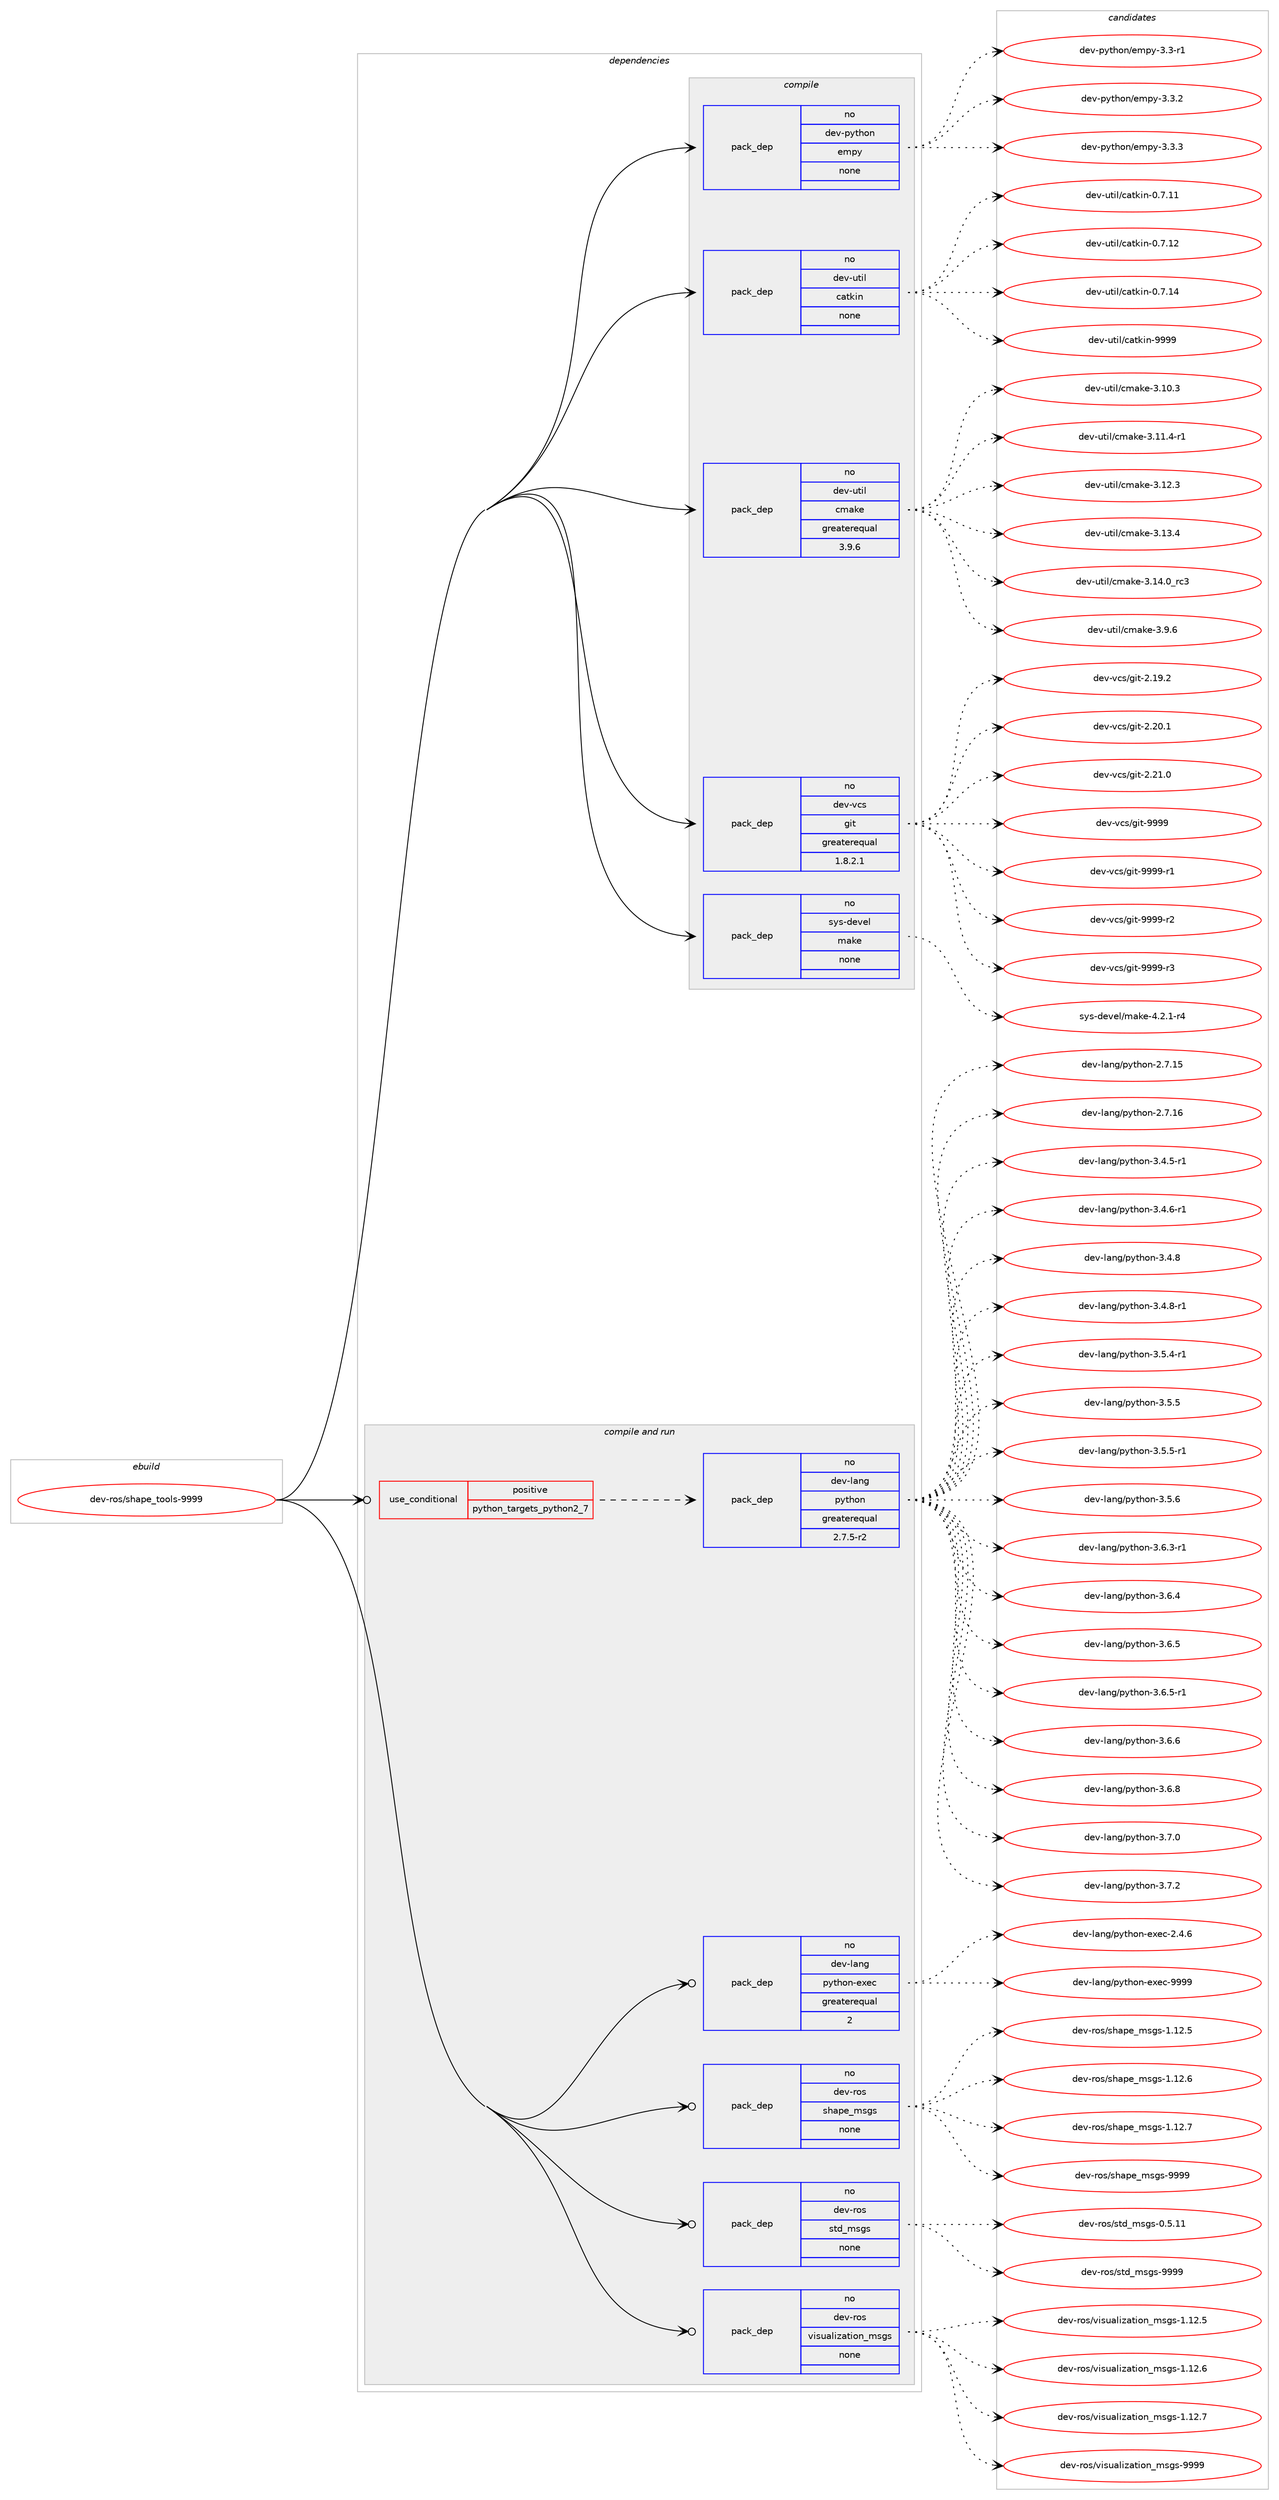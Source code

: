 digraph prolog {

# *************
# Graph options
# *************

newrank=true;
concentrate=true;
compound=true;
graph [rankdir=LR,fontname=Helvetica,fontsize=10,ranksep=1.5];#, ranksep=2.5, nodesep=0.2];
edge  [arrowhead=vee];
node  [fontname=Helvetica,fontsize=10];

# **********
# The ebuild
# **********

subgraph cluster_leftcol {
color=gray;
rank=same;
label=<<i>ebuild</i>>;
id [label="dev-ros/shape_tools-9999", color=red, width=4, href="../dev-ros/shape_tools-9999.svg"];
}

# ****************
# The dependencies
# ****************

subgraph cluster_midcol {
color=gray;
label=<<i>dependencies</i>>;
subgraph cluster_compile {
fillcolor="#eeeeee";
style=filled;
label=<<i>compile</i>>;
subgraph pack1056976 {
dependency1471046 [label=<<TABLE BORDER="0" CELLBORDER="1" CELLSPACING="0" CELLPADDING="4" WIDTH="220"><TR><TD ROWSPAN="6" CELLPADDING="30">pack_dep</TD></TR><TR><TD WIDTH="110">no</TD></TR><TR><TD>dev-python</TD></TR><TR><TD>empy</TD></TR><TR><TD>none</TD></TR><TR><TD></TD></TR></TABLE>>, shape=none, color=blue];
}
id:e -> dependency1471046:w [weight=20,style="solid",arrowhead="vee"];
subgraph pack1056977 {
dependency1471047 [label=<<TABLE BORDER="0" CELLBORDER="1" CELLSPACING="0" CELLPADDING="4" WIDTH="220"><TR><TD ROWSPAN="6" CELLPADDING="30">pack_dep</TD></TR><TR><TD WIDTH="110">no</TD></TR><TR><TD>dev-util</TD></TR><TR><TD>catkin</TD></TR><TR><TD>none</TD></TR><TR><TD></TD></TR></TABLE>>, shape=none, color=blue];
}
id:e -> dependency1471047:w [weight=20,style="solid",arrowhead="vee"];
subgraph pack1056978 {
dependency1471048 [label=<<TABLE BORDER="0" CELLBORDER="1" CELLSPACING="0" CELLPADDING="4" WIDTH="220"><TR><TD ROWSPAN="6" CELLPADDING="30">pack_dep</TD></TR><TR><TD WIDTH="110">no</TD></TR><TR><TD>dev-util</TD></TR><TR><TD>cmake</TD></TR><TR><TD>greaterequal</TD></TR><TR><TD>3.9.6</TD></TR></TABLE>>, shape=none, color=blue];
}
id:e -> dependency1471048:w [weight=20,style="solid",arrowhead="vee"];
subgraph pack1056979 {
dependency1471049 [label=<<TABLE BORDER="0" CELLBORDER="1" CELLSPACING="0" CELLPADDING="4" WIDTH="220"><TR><TD ROWSPAN="6" CELLPADDING="30">pack_dep</TD></TR><TR><TD WIDTH="110">no</TD></TR><TR><TD>dev-vcs</TD></TR><TR><TD>git</TD></TR><TR><TD>greaterequal</TD></TR><TR><TD>1.8.2.1</TD></TR></TABLE>>, shape=none, color=blue];
}
id:e -> dependency1471049:w [weight=20,style="solid",arrowhead="vee"];
subgraph pack1056980 {
dependency1471050 [label=<<TABLE BORDER="0" CELLBORDER="1" CELLSPACING="0" CELLPADDING="4" WIDTH="220"><TR><TD ROWSPAN="6" CELLPADDING="30">pack_dep</TD></TR><TR><TD WIDTH="110">no</TD></TR><TR><TD>sys-devel</TD></TR><TR><TD>make</TD></TR><TR><TD>none</TD></TR><TR><TD></TD></TR></TABLE>>, shape=none, color=blue];
}
id:e -> dependency1471050:w [weight=20,style="solid",arrowhead="vee"];
}
subgraph cluster_compileandrun {
fillcolor="#eeeeee";
style=filled;
label=<<i>compile and run</i>>;
subgraph cond390680 {
dependency1471051 [label=<<TABLE BORDER="0" CELLBORDER="1" CELLSPACING="0" CELLPADDING="4"><TR><TD ROWSPAN="3" CELLPADDING="10">use_conditional</TD></TR><TR><TD>positive</TD></TR><TR><TD>python_targets_python2_7</TD></TR></TABLE>>, shape=none, color=red];
subgraph pack1056981 {
dependency1471052 [label=<<TABLE BORDER="0" CELLBORDER="1" CELLSPACING="0" CELLPADDING="4" WIDTH="220"><TR><TD ROWSPAN="6" CELLPADDING="30">pack_dep</TD></TR><TR><TD WIDTH="110">no</TD></TR><TR><TD>dev-lang</TD></TR><TR><TD>python</TD></TR><TR><TD>greaterequal</TD></TR><TR><TD>2.7.5-r2</TD></TR></TABLE>>, shape=none, color=blue];
}
dependency1471051:e -> dependency1471052:w [weight=20,style="dashed",arrowhead="vee"];
}
id:e -> dependency1471051:w [weight=20,style="solid",arrowhead="odotvee"];
subgraph pack1056982 {
dependency1471053 [label=<<TABLE BORDER="0" CELLBORDER="1" CELLSPACING="0" CELLPADDING="4" WIDTH="220"><TR><TD ROWSPAN="6" CELLPADDING="30">pack_dep</TD></TR><TR><TD WIDTH="110">no</TD></TR><TR><TD>dev-lang</TD></TR><TR><TD>python-exec</TD></TR><TR><TD>greaterequal</TD></TR><TR><TD>2</TD></TR></TABLE>>, shape=none, color=blue];
}
id:e -> dependency1471053:w [weight=20,style="solid",arrowhead="odotvee"];
subgraph pack1056983 {
dependency1471054 [label=<<TABLE BORDER="0" CELLBORDER="1" CELLSPACING="0" CELLPADDING="4" WIDTH="220"><TR><TD ROWSPAN="6" CELLPADDING="30">pack_dep</TD></TR><TR><TD WIDTH="110">no</TD></TR><TR><TD>dev-ros</TD></TR><TR><TD>shape_msgs</TD></TR><TR><TD>none</TD></TR><TR><TD></TD></TR></TABLE>>, shape=none, color=blue];
}
id:e -> dependency1471054:w [weight=20,style="solid",arrowhead="odotvee"];
subgraph pack1056984 {
dependency1471055 [label=<<TABLE BORDER="0" CELLBORDER="1" CELLSPACING="0" CELLPADDING="4" WIDTH="220"><TR><TD ROWSPAN="6" CELLPADDING="30">pack_dep</TD></TR><TR><TD WIDTH="110">no</TD></TR><TR><TD>dev-ros</TD></TR><TR><TD>std_msgs</TD></TR><TR><TD>none</TD></TR><TR><TD></TD></TR></TABLE>>, shape=none, color=blue];
}
id:e -> dependency1471055:w [weight=20,style="solid",arrowhead="odotvee"];
subgraph pack1056985 {
dependency1471056 [label=<<TABLE BORDER="0" CELLBORDER="1" CELLSPACING="0" CELLPADDING="4" WIDTH="220"><TR><TD ROWSPAN="6" CELLPADDING="30">pack_dep</TD></TR><TR><TD WIDTH="110">no</TD></TR><TR><TD>dev-ros</TD></TR><TR><TD>visualization_msgs</TD></TR><TR><TD>none</TD></TR><TR><TD></TD></TR></TABLE>>, shape=none, color=blue];
}
id:e -> dependency1471056:w [weight=20,style="solid",arrowhead="odotvee"];
}
subgraph cluster_run {
fillcolor="#eeeeee";
style=filled;
label=<<i>run</i>>;
}
}

# **************
# The candidates
# **************

subgraph cluster_choices {
rank=same;
color=gray;
label=<<i>candidates</i>>;

subgraph choice1056976 {
color=black;
nodesep=1;
choice1001011184511212111610411111047101109112121455146514511449 [label="dev-python/empy-3.3-r1", color=red, width=4,href="../dev-python/empy-3.3-r1.svg"];
choice1001011184511212111610411111047101109112121455146514650 [label="dev-python/empy-3.3.2", color=red, width=4,href="../dev-python/empy-3.3.2.svg"];
choice1001011184511212111610411111047101109112121455146514651 [label="dev-python/empy-3.3.3", color=red, width=4,href="../dev-python/empy-3.3.3.svg"];
dependency1471046:e -> choice1001011184511212111610411111047101109112121455146514511449:w [style=dotted,weight="100"];
dependency1471046:e -> choice1001011184511212111610411111047101109112121455146514650:w [style=dotted,weight="100"];
dependency1471046:e -> choice1001011184511212111610411111047101109112121455146514651:w [style=dotted,weight="100"];
}
subgraph choice1056977 {
color=black;
nodesep=1;
choice1001011184511711610510847999711610710511045484655464949 [label="dev-util/catkin-0.7.11", color=red, width=4,href="../dev-util/catkin-0.7.11.svg"];
choice1001011184511711610510847999711610710511045484655464950 [label="dev-util/catkin-0.7.12", color=red, width=4,href="../dev-util/catkin-0.7.12.svg"];
choice1001011184511711610510847999711610710511045484655464952 [label="dev-util/catkin-0.7.14", color=red, width=4,href="../dev-util/catkin-0.7.14.svg"];
choice100101118451171161051084799971161071051104557575757 [label="dev-util/catkin-9999", color=red, width=4,href="../dev-util/catkin-9999.svg"];
dependency1471047:e -> choice1001011184511711610510847999711610710511045484655464949:w [style=dotted,weight="100"];
dependency1471047:e -> choice1001011184511711610510847999711610710511045484655464950:w [style=dotted,weight="100"];
dependency1471047:e -> choice1001011184511711610510847999711610710511045484655464952:w [style=dotted,weight="100"];
dependency1471047:e -> choice100101118451171161051084799971161071051104557575757:w [style=dotted,weight="100"];
}
subgraph choice1056978 {
color=black;
nodesep=1;
choice1001011184511711610510847991099710710145514649484651 [label="dev-util/cmake-3.10.3", color=red, width=4,href="../dev-util/cmake-3.10.3.svg"];
choice10010111845117116105108479910997107101455146494946524511449 [label="dev-util/cmake-3.11.4-r1", color=red, width=4,href="../dev-util/cmake-3.11.4-r1.svg"];
choice1001011184511711610510847991099710710145514649504651 [label="dev-util/cmake-3.12.3", color=red, width=4,href="../dev-util/cmake-3.12.3.svg"];
choice1001011184511711610510847991099710710145514649514652 [label="dev-util/cmake-3.13.4", color=red, width=4,href="../dev-util/cmake-3.13.4.svg"];
choice1001011184511711610510847991099710710145514649524648951149951 [label="dev-util/cmake-3.14.0_rc3", color=red, width=4,href="../dev-util/cmake-3.14.0_rc3.svg"];
choice10010111845117116105108479910997107101455146574654 [label="dev-util/cmake-3.9.6", color=red, width=4,href="../dev-util/cmake-3.9.6.svg"];
dependency1471048:e -> choice1001011184511711610510847991099710710145514649484651:w [style=dotted,weight="100"];
dependency1471048:e -> choice10010111845117116105108479910997107101455146494946524511449:w [style=dotted,weight="100"];
dependency1471048:e -> choice1001011184511711610510847991099710710145514649504651:w [style=dotted,weight="100"];
dependency1471048:e -> choice1001011184511711610510847991099710710145514649514652:w [style=dotted,weight="100"];
dependency1471048:e -> choice1001011184511711610510847991099710710145514649524648951149951:w [style=dotted,weight="100"];
dependency1471048:e -> choice10010111845117116105108479910997107101455146574654:w [style=dotted,weight="100"];
}
subgraph choice1056979 {
color=black;
nodesep=1;
choice10010111845118991154710310511645504649574650 [label="dev-vcs/git-2.19.2", color=red, width=4,href="../dev-vcs/git-2.19.2.svg"];
choice10010111845118991154710310511645504650484649 [label="dev-vcs/git-2.20.1", color=red, width=4,href="../dev-vcs/git-2.20.1.svg"];
choice10010111845118991154710310511645504650494648 [label="dev-vcs/git-2.21.0", color=red, width=4,href="../dev-vcs/git-2.21.0.svg"];
choice1001011184511899115471031051164557575757 [label="dev-vcs/git-9999", color=red, width=4,href="../dev-vcs/git-9999.svg"];
choice10010111845118991154710310511645575757574511449 [label="dev-vcs/git-9999-r1", color=red, width=4,href="../dev-vcs/git-9999-r1.svg"];
choice10010111845118991154710310511645575757574511450 [label="dev-vcs/git-9999-r2", color=red, width=4,href="../dev-vcs/git-9999-r2.svg"];
choice10010111845118991154710310511645575757574511451 [label="dev-vcs/git-9999-r3", color=red, width=4,href="../dev-vcs/git-9999-r3.svg"];
dependency1471049:e -> choice10010111845118991154710310511645504649574650:w [style=dotted,weight="100"];
dependency1471049:e -> choice10010111845118991154710310511645504650484649:w [style=dotted,weight="100"];
dependency1471049:e -> choice10010111845118991154710310511645504650494648:w [style=dotted,weight="100"];
dependency1471049:e -> choice1001011184511899115471031051164557575757:w [style=dotted,weight="100"];
dependency1471049:e -> choice10010111845118991154710310511645575757574511449:w [style=dotted,weight="100"];
dependency1471049:e -> choice10010111845118991154710310511645575757574511450:w [style=dotted,weight="100"];
dependency1471049:e -> choice10010111845118991154710310511645575757574511451:w [style=dotted,weight="100"];
}
subgraph choice1056980 {
color=black;
nodesep=1;
choice1151211154510010111810110847109971071014552465046494511452 [label="sys-devel/make-4.2.1-r4", color=red, width=4,href="../sys-devel/make-4.2.1-r4.svg"];
dependency1471050:e -> choice1151211154510010111810110847109971071014552465046494511452:w [style=dotted,weight="100"];
}
subgraph choice1056981 {
color=black;
nodesep=1;
choice10010111845108971101034711212111610411111045504655464953 [label="dev-lang/python-2.7.15", color=red, width=4,href="../dev-lang/python-2.7.15.svg"];
choice10010111845108971101034711212111610411111045504655464954 [label="dev-lang/python-2.7.16", color=red, width=4,href="../dev-lang/python-2.7.16.svg"];
choice1001011184510897110103471121211161041111104551465246534511449 [label="dev-lang/python-3.4.5-r1", color=red, width=4,href="../dev-lang/python-3.4.5-r1.svg"];
choice1001011184510897110103471121211161041111104551465246544511449 [label="dev-lang/python-3.4.6-r1", color=red, width=4,href="../dev-lang/python-3.4.6-r1.svg"];
choice100101118451089711010347112121116104111110455146524656 [label="dev-lang/python-3.4.8", color=red, width=4,href="../dev-lang/python-3.4.8.svg"];
choice1001011184510897110103471121211161041111104551465246564511449 [label="dev-lang/python-3.4.8-r1", color=red, width=4,href="../dev-lang/python-3.4.8-r1.svg"];
choice1001011184510897110103471121211161041111104551465346524511449 [label="dev-lang/python-3.5.4-r1", color=red, width=4,href="../dev-lang/python-3.5.4-r1.svg"];
choice100101118451089711010347112121116104111110455146534653 [label="dev-lang/python-3.5.5", color=red, width=4,href="../dev-lang/python-3.5.5.svg"];
choice1001011184510897110103471121211161041111104551465346534511449 [label="dev-lang/python-3.5.5-r1", color=red, width=4,href="../dev-lang/python-3.5.5-r1.svg"];
choice100101118451089711010347112121116104111110455146534654 [label="dev-lang/python-3.5.6", color=red, width=4,href="../dev-lang/python-3.5.6.svg"];
choice1001011184510897110103471121211161041111104551465446514511449 [label="dev-lang/python-3.6.3-r1", color=red, width=4,href="../dev-lang/python-3.6.3-r1.svg"];
choice100101118451089711010347112121116104111110455146544652 [label="dev-lang/python-3.6.4", color=red, width=4,href="../dev-lang/python-3.6.4.svg"];
choice100101118451089711010347112121116104111110455146544653 [label="dev-lang/python-3.6.5", color=red, width=4,href="../dev-lang/python-3.6.5.svg"];
choice1001011184510897110103471121211161041111104551465446534511449 [label="dev-lang/python-3.6.5-r1", color=red, width=4,href="../dev-lang/python-3.6.5-r1.svg"];
choice100101118451089711010347112121116104111110455146544654 [label="dev-lang/python-3.6.6", color=red, width=4,href="../dev-lang/python-3.6.6.svg"];
choice100101118451089711010347112121116104111110455146544656 [label="dev-lang/python-3.6.8", color=red, width=4,href="../dev-lang/python-3.6.8.svg"];
choice100101118451089711010347112121116104111110455146554648 [label="dev-lang/python-3.7.0", color=red, width=4,href="../dev-lang/python-3.7.0.svg"];
choice100101118451089711010347112121116104111110455146554650 [label="dev-lang/python-3.7.2", color=red, width=4,href="../dev-lang/python-3.7.2.svg"];
dependency1471052:e -> choice10010111845108971101034711212111610411111045504655464953:w [style=dotted,weight="100"];
dependency1471052:e -> choice10010111845108971101034711212111610411111045504655464954:w [style=dotted,weight="100"];
dependency1471052:e -> choice1001011184510897110103471121211161041111104551465246534511449:w [style=dotted,weight="100"];
dependency1471052:e -> choice1001011184510897110103471121211161041111104551465246544511449:w [style=dotted,weight="100"];
dependency1471052:e -> choice100101118451089711010347112121116104111110455146524656:w [style=dotted,weight="100"];
dependency1471052:e -> choice1001011184510897110103471121211161041111104551465246564511449:w [style=dotted,weight="100"];
dependency1471052:e -> choice1001011184510897110103471121211161041111104551465346524511449:w [style=dotted,weight="100"];
dependency1471052:e -> choice100101118451089711010347112121116104111110455146534653:w [style=dotted,weight="100"];
dependency1471052:e -> choice1001011184510897110103471121211161041111104551465346534511449:w [style=dotted,weight="100"];
dependency1471052:e -> choice100101118451089711010347112121116104111110455146534654:w [style=dotted,weight="100"];
dependency1471052:e -> choice1001011184510897110103471121211161041111104551465446514511449:w [style=dotted,weight="100"];
dependency1471052:e -> choice100101118451089711010347112121116104111110455146544652:w [style=dotted,weight="100"];
dependency1471052:e -> choice100101118451089711010347112121116104111110455146544653:w [style=dotted,weight="100"];
dependency1471052:e -> choice1001011184510897110103471121211161041111104551465446534511449:w [style=dotted,weight="100"];
dependency1471052:e -> choice100101118451089711010347112121116104111110455146544654:w [style=dotted,weight="100"];
dependency1471052:e -> choice100101118451089711010347112121116104111110455146544656:w [style=dotted,weight="100"];
dependency1471052:e -> choice100101118451089711010347112121116104111110455146554648:w [style=dotted,weight="100"];
dependency1471052:e -> choice100101118451089711010347112121116104111110455146554650:w [style=dotted,weight="100"];
}
subgraph choice1056982 {
color=black;
nodesep=1;
choice1001011184510897110103471121211161041111104510112010199455046524654 [label="dev-lang/python-exec-2.4.6", color=red, width=4,href="../dev-lang/python-exec-2.4.6.svg"];
choice10010111845108971101034711212111610411111045101120101994557575757 [label="dev-lang/python-exec-9999", color=red, width=4,href="../dev-lang/python-exec-9999.svg"];
dependency1471053:e -> choice1001011184510897110103471121211161041111104510112010199455046524654:w [style=dotted,weight="100"];
dependency1471053:e -> choice10010111845108971101034711212111610411111045101120101994557575757:w [style=dotted,weight="100"];
}
subgraph choice1056983 {
color=black;
nodesep=1;
choice1001011184511411111547115104971121019510911510311545494649504653 [label="dev-ros/shape_msgs-1.12.5", color=red, width=4,href="../dev-ros/shape_msgs-1.12.5.svg"];
choice1001011184511411111547115104971121019510911510311545494649504654 [label="dev-ros/shape_msgs-1.12.6", color=red, width=4,href="../dev-ros/shape_msgs-1.12.6.svg"];
choice1001011184511411111547115104971121019510911510311545494649504655 [label="dev-ros/shape_msgs-1.12.7", color=red, width=4,href="../dev-ros/shape_msgs-1.12.7.svg"];
choice100101118451141111154711510497112101951091151031154557575757 [label="dev-ros/shape_msgs-9999", color=red, width=4,href="../dev-ros/shape_msgs-9999.svg"];
dependency1471054:e -> choice1001011184511411111547115104971121019510911510311545494649504653:w [style=dotted,weight="100"];
dependency1471054:e -> choice1001011184511411111547115104971121019510911510311545494649504654:w [style=dotted,weight="100"];
dependency1471054:e -> choice1001011184511411111547115104971121019510911510311545494649504655:w [style=dotted,weight="100"];
dependency1471054:e -> choice100101118451141111154711510497112101951091151031154557575757:w [style=dotted,weight="100"];
}
subgraph choice1056984 {
color=black;
nodesep=1;
choice10010111845114111115471151161009510911510311545484653464949 [label="dev-ros/std_msgs-0.5.11", color=red, width=4,href="../dev-ros/std_msgs-0.5.11.svg"];
choice1001011184511411111547115116100951091151031154557575757 [label="dev-ros/std_msgs-9999", color=red, width=4,href="../dev-ros/std_msgs-9999.svg"];
dependency1471055:e -> choice10010111845114111115471151161009510911510311545484653464949:w [style=dotted,weight="100"];
dependency1471055:e -> choice1001011184511411111547115116100951091151031154557575757:w [style=dotted,weight="100"];
}
subgraph choice1056985 {
color=black;
nodesep=1;
choice100101118451141111154711810511511797108105122971161051111109510911510311545494649504653 [label="dev-ros/visualization_msgs-1.12.5", color=red, width=4,href="../dev-ros/visualization_msgs-1.12.5.svg"];
choice100101118451141111154711810511511797108105122971161051111109510911510311545494649504654 [label="dev-ros/visualization_msgs-1.12.6", color=red, width=4,href="../dev-ros/visualization_msgs-1.12.6.svg"];
choice100101118451141111154711810511511797108105122971161051111109510911510311545494649504655 [label="dev-ros/visualization_msgs-1.12.7", color=red, width=4,href="../dev-ros/visualization_msgs-1.12.7.svg"];
choice10010111845114111115471181051151179710810512297116105111110951091151031154557575757 [label="dev-ros/visualization_msgs-9999", color=red, width=4,href="../dev-ros/visualization_msgs-9999.svg"];
dependency1471056:e -> choice100101118451141111154711810511511797108105122971161051111109510911510311545494649504653:w [style=dotted,weight="100"];
dependency1471056:e -> choice100101118451141111154711810511511797108105122971161051111109510911510311545494649504654:w [style=dotted,weight="100"];
dependency1471056:e -> choice100101118451141111154711810511511797108105122971161051111109510911510311545494649504655:w [style=dotted,weight="100"];
dependency1471056:e -> choice10010111845114111115471181051151179710810512297116105111110951091151031154557575757:w [style=dotted,weight="100"];
}
}

}
